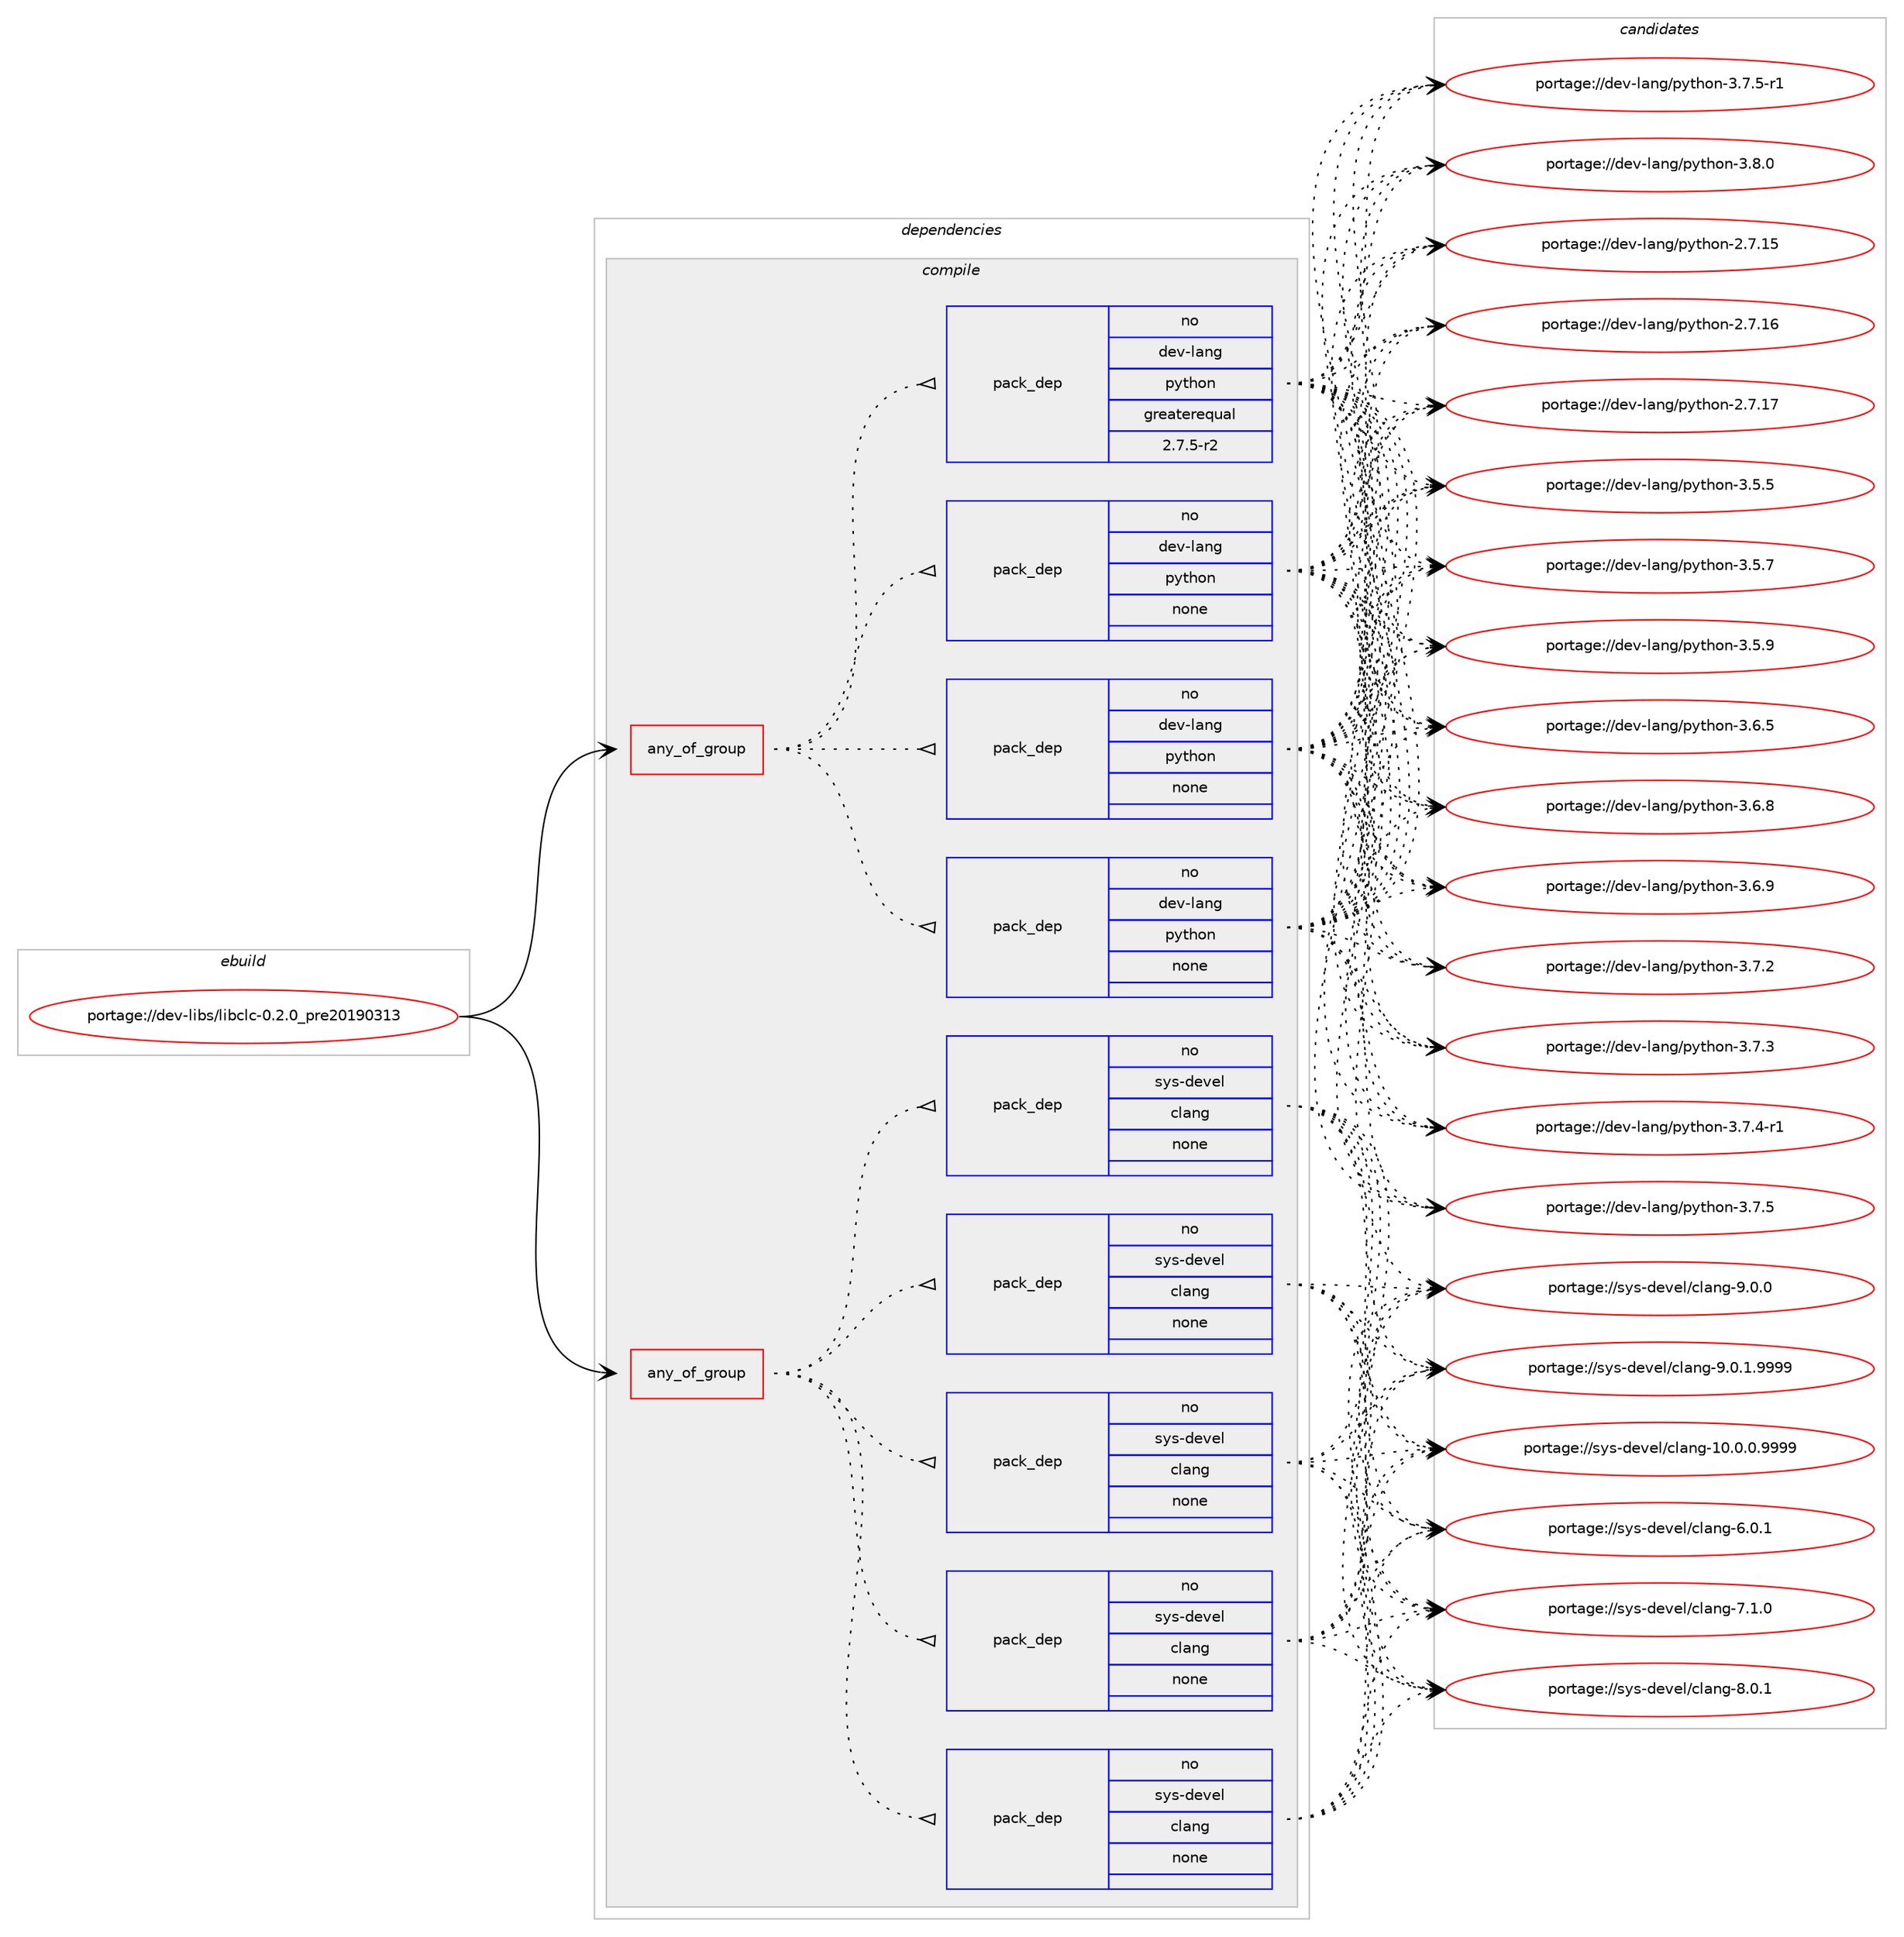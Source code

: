 digraph prolog {

# *************
# Graph options
# *************

newrank=true;
concentrate=true;
compound=true;
graph [rankdir=LR,fontname=Helvetica,fontsize=10,ranksep=1.5];#, ranksep=2.5, nodesep=0.2];
edge  [arrowhead=vee];
node  [fontname=Helvetica,fontsize=10];

# **********
# The ebuild
# **********

subgraph cluster_leftcol {
color=gray;
rank=same;
label=<<i>ebuild</i>>;
id [label="portage://dev-libs/libclc-0.2.0_pre20190313", color=red, width=4, href="../dev-libs/libclc-0.2.0_pre20190313.svg"];
}

# ****************
# The dependencies
# ****************

subgraph cluster_midcol {
color=gray;
label=<<i>dependencies</i>>;
subgraph cluster_compile {
fillcolor="#eeeeee";
style=filled;
label=<<i>compile</i>>;
subgraph any2916 {
dependency100092 [label=<<TABLE BORDER="0" CELLBORDER="1" CELLSPACING="0" CELLPADDING="4"><TR><TD CELLPADDING="10">any_of_group</TD></TR></TABLE>>, shape=none, color=red];subgraph pack76200 {
dependency100093 [label=<<TABLE BORDER="0" CELLBORDER="1" CELLSPACING="0" CELLPADDING="4" WIDTH="220"><TR><TD ROWSPAN="6" CELLPADDING="30">pack_dep</TD></TR><TR><TD WIDTH="110">no</TD></TR><TR><TD>dev-lang</TD></TR><TR><TD>python</TD></TR><TR><TD>none</TD></TR><TR><TD></TD></TR></TABLE>>, shape=none, color=blue];
}
dependency100092:e -> dependency100093:w [weight=20,style="dotted",arrowhead="oinv"];
subgraph pack76201 {
dependency100094 [label=<<TABLE BORDER="0" CELLBORDER="1" CELLSPACING="0" CELLPADDING="4" WIDTH="220"><TR><TD ROWSPAN="6" CELLPADDING="30">pack_dep</TD></TR><TR><TD WIDTH="110">no</TD></TR><TR><TD>dev-lang</TD></TR><TR><TD>python</TD></TR><TR><TD>none</TD></TR><TR><TD></TD></TR></TABLE>>, shape=none, color=blue];
}
dependency100092:e -> dependency100094:w [weight=20,style="dotted",arrowhead="oinv"];
subgraph pack76202 {
dependency100095 [label=<<TABLE BORDER="0" CELLBORDER="1" CELLSPACING="0" CELLPADDING="4" WIDTH="220"><TR><TD ROWSPAN="6" CELLPADDING="30">pack_dep</TD></TR><TR><TD WIDTH="110">no</TD></TR><TR><TD>dev-lang</TD></TR><TR><TD>python</TD></TR><TR><TD>none</TD></TR><TR><TD></TD></TR></TABLE>>, shape=none, color=blue];
}
dependency100092:e -> dependency100095:w [weight=20,style="dotted",arrowhead="oinv"];
subgraph pack76203 {
dependency100096 [label=<<TABLE BORDER="0" CELLBORDER="1" CELLSPACING="0" CELLPADDING="4" WIDTH="220"><TR><TD ROWSPAN="6" CELLPADDING="30">pack_dep</TD></TR><TR><TD WIDTH="110">no</TD></TR><TR><TD>dev-lang</TD></TR><TR><TD>python</TD></TR><TR><TD>greaterequal</TD></TR><TR><TD>2.7.5-r2</TD></TR></TABLE>>, shape=none, color=blue];
}
dependency100092:e -> dependency100096:w [weight=20,style="dotted",arrowhead="oinv"];
}
id:e -> dependency100092:w [weight=20,style="solid",arrowhead="vee"];
subgraph any2917 {
dependency100097 [label=<<TABLE BORDER="0" CELLBORDER="1" CELLSPACING="0" CELLPADDING="4"><TR><TD CELLPADDING="10">any_of_group</TD></TR></TABLE>>, shape=none, color=red];subgraph pack76204 {
dependency100098 [label=<<TABLE BORDER="0" CELLBORDER="1" CELLSPACING="0" CELLPADDING="4" WIDTH="220"><TR><TD ROWSPAN="6" CELLPADDING="30">pack_dep</TD></TR><TR><TD WIDTH="110">no</TD></TR><TR><TD>sys-devel</TD></TR><TR><TD>clang</TD></TR><TR><TD>none</TD></TR><TR><TD></TD></TR></TABLE>>, shape=none, color=blue];
}
dependency100097:e -> dependency100098:w [weight=20,style="dotted",arrowhead="oinv"];
subgraph pack76205 {
dependency100099 [label=<<TABLE BORDER="0" CELLBORDER="1" CELLSPACING="0" CELLPADDING="4" WIDTH="220"><TR><TD ROWSPAN="6" CELLPADDING="30">pack_dep</TD></TR><TR><TD WIDTH="110">no</TD></TR><TR><TD>sys-devel</TD></TR><TR><TD>clang</TD></TR><TR><TD>none</TD></TR><TR><TD></TD></TR></TABLE>>, shape=none, color=blue];
}
dependency100097:e -> dependency100099:w [weight=20,style="dotted",arrowhead="oinv"];
subgraph pack76206 {
dependency100100 [label=<<TABLE BORDER="0" CELLBORDER="1" CELLSPACING="0" CELLPADDING="4" WIDTH="220"><TR><TD ROWSPAN="6" CELLPADDING="30">pack_dep</TD></TR><TR><TD WIDTH="110">no</TD></TR><TR><TD>sys-devel</TD></TR><TR><TD>clang</TD></TR><TR><TD>none</TD></TR><TR><TD></TD></TR></TABLE>>, shape=none, color=blue];
}
dependency100097:e -> dependency100100:w [weight=20,style="dotted",arrowhead="oinv"];
subgraph pack76207 {
dependency100101 [label=<<TABLE BORDER="0" CELLBORDER="1" CELLSPACING="0" CELLPADDING="4" WIDTH="220"><TR><TD ROWSPAN="6" CELLPADDING="30">pack_dep</TD></TR><TR><TD WIDTH="110">no</TD></TR><TR><TD>sys-devel</TD></TR><TR><TD>clang</TD></TR><TR><TD>none</TD></TR><TR><TD></TD></TR></TABLE>>, shape=none, color=blue];
}
dependency100097:e -> dependency100101:w [weight=20,style="dotted",arrowhead="oinv"];
subgraph pack76208 {
dependency100102 [label=<<TABLE BORDER="0" CELLBORDER="1" CELLSPACING="0" CELLPADDING="4" WIDTH="220"><TR><TD ROWSPAN="6" CELLPADDING="30">pack_dep</TD></TR><TR><TD WIDTH="110">no</TD></TR><TR><TD>sys-devel</TD></TR><TR><TD>clang</TD></TR><TR><TD>none</TD></TR><TR><TD></TD></TR></TABLE>>, shape=none, color=blue];
}
dependency100097:e -> dependency100102:w [weight=20,style="dotted",arrowhead="oinv"];
}
id:e -> dependency100097:w [weight=20,style="solid",arrowhead="vee"];
}
subgraph cluster_compileandrun {
fillcolor="#eeeeee";
style=filled;
label=<<i>compile and run</i>>;
}
subgraph cluster_run {
fillcolor="#eeeeee";
style=filled;
label=<<i>run</i>>;
}
}

# **************
# The candidates
# **************

subgraph cluster_choices {
rank=same;
color=gray;
label=<<i>candidates</i>>;

subgraph choice76200 {
color=black;
nodesep=1;
choiceportage10010111845108971101034711212111610411111045504655464953 [label="portage://dev-lang/python-2.7.15", color=red, width=4,href="../dev-lang/python-2.7.15.svg"];
choiceportage10010111845108971101034711212111610411111045504655464954 [label="portage://dev-lang/python-2.7.16", color=red, width=4,href="../dev-lang/python-2.7.16.svg"];
choiceportage10010111845108971101034711212111610411111045504655464955 [label="portage://dev-lang/python-2.7.17", color=red, width=4,href="../dev-lang/python-2.7.17.svg"];
choiceportage100101118451089711010347112121116104111110455146534653 [label="portage://dev-lang/python-3.5.5", color=red, width=4,href="../dev-lang/python-3.5.5.svg"];
choiceportage100101118451089711010347112121116104111110455146534655 [label="portage://dev-lang/python-3.5.7", color=red, width=4,href="../dev-lang/python-3.5.7.svg"];
choiceportage100101118451089711010347112121116104111110455146534657 [label="portage://dev-lang/python-3.5.9", color=red, width=4,href="../dev-lang/python-3.5.9.svg"];
choiceportage100101118451089711010347112121116104111110455146544653 [label="portage://dev-lang/python-3.6.5", color=red, width=4,href="../dev-lang/python-3.6.5.svg"];
choiceportage100101118451089711010347112121116104111110455146544656 [label="portage://dev-lang/python-3.6.8", color=red, width=4,href="../dev-lang/python-3.6.8.svg"];
choiceportage100101118451089711010347112121116104111110455146544657 [label="portage://dev-lang/python-3.6.9", color=red, width=4,href="../dev-lang/python-3.6.9.svg"];
choiceportage100101118451089711010347112121116104111110455146554650 [label="portage://dev-lang/python-3.7.2", color=red, width=4,href="../dev-lang/python-3.7.2.svg"];
choiceportage100101118451089711010347112121116104111110455146554651 [label="portage://dev-lang/python-3.7.3", color=red, width=4,href="../dev-lang/python-3.7.3.svg"];
choiceportage1001011184510897110103471121211161041111104551465546524511449 [label="portage://dev-lang/python-3.7.4-r1", color=red, width=4,href="../dev-lang/python-3.7.4-r1.svg"];
choiceportage100101118451089711010347112121116104111110455146554653 [label="portage://dev-lang/python-3.7.5", color=red, width=4,href="../dev-lang/python-3.7.5.svg"];
choiceportage1001011184510897110103471121211161041111104551465546534511449 [label="portage://dev-lang/python-3.7.5-r1", color=red, width=4,href="../dev-lang/python-3.7.5-r1.svg"];
choiceportage100101118451089711010347112121116104111110455146564648 [label="portage://dev-lang/python-3.8.0", color=red, width=4,href="../dev-lang/python-3.8.0.svg"];
dependency100093:e -> choiceportage10010111845108971101034711212111610411111045504655464953:w [style=dotted,weight="100"];
dependency100093:e -> choiceportage10010111845108971101034711212111610411111045504655464954:w [style=dotted,weight="100"];
dependency100093:e -> choiceportage10010111845108971101034711212111610411111045504655464955:w [style=dotted,weight="100"];
dependency100093:e -> choiceportage100101118451089711010347112121116104111110455146534653:w [style=dotted,weight="100"];
dependency100093:e -> choiceportage100101118451089711010347112121116104111110455146534655:w [style=dotted,weight="100"];
dependency100093:e -> choiceportage100101118451089711010347112121116104111110455146534657:w [style=dotted,weight="100"];
dependency100093:e -> choiceportage100101118451089711010347112121116104111110455146544653:w [style=dotted,weight="100"];
dependency100093:e -> choiceportage100101118451089711010347112121116104111110455146544656:w [style=dotted,weight="100"];
dependency100093:e -> choiceportage100101118451089711010347112121116104111110455146544657:w [style=dotted,weight="100"];
dependency100093:e -> choiceportage100101118451089711010347112121116104111110455146554650:w [style=dotted,weight="100"];
dependency100093:e -> choiceportage100101118451089711010347112121116104111110455146554651:w [style=dotted,weight="100"];
dependency100093:e -> choiceportage1001011184510897110103471121211161041111104551465546524511449:w [style=dotted,weight="100"];
dependency100093:e -> choiceportage100101118451089711010347112121116104111110455146554653:w [style=dotted,weight="100"];
dependency100093:e -> choiceportage1001011184510897110103471121211161041111104551465546534511449:w [style=dotted,weight="100"];
dependency100093:e -> choiceportage100101118451089711010347112121116104111110455146564648:w [style=dotted,weight="100"];
}
subgraph choice76201 {
color=black;
nodesep=1;
choiceportage10010111845108971101034711212111610411111045504655464953 [label="portage://dev-lang/python-2.7.15", color=red, width=4,href="../dev-lang/python-2.7.15.svg"];
choiceportage10010111845108971101034711212111610411111045504655464954 [label="portage://dev-lang/python-2.7.16", color=red, width=4,href="../dev-lang/python-2.7.16.svg"];
choiceportage10010111845108971101034711212111610411111045504655464955 [label="portage://dev-lang/python-2.7.17", color=red, width=4,href="../dev-lang/python-2.7.17.svg"];
choiceportage100101118451089711010347112121116104111110455146534653 [label="portage://dev-lang/python-3.5.5", color=red, width=4,href="../dev-lang/python-3.5.5.svg"];
choiceportage100101118451089711010347112121116104111110455146534655 [label="portage://dev-lang/python-3.5.7", color=red, width=4,href="../dev-lang/python-3.5.7.svg"];
choiceportage100101118451089711010347112121116104111110455146534657 [label="portage://dev-lang/python-3.5.9", color=red, width=4,href="../dev-lang/python-3.5.9.svg"];
choiceportage100101118451089711010347112121116104111110455146544653 [label="portage://dev-lang/python-3.6.5", color=red, width=4,href="../dev-lang/python-3.6.5.svg"];
choiceportage100101118451089711010347112121116104111110455146544656 [label="portage://dev-lang/python-3.6.8", color=red, width=4,href="../dev-lang/python-3.6.8.svg"];
choiceportage100101118451089711010347112121116104111110455146544657 [label="portage://dev-lang/python-3.6.9", color=red, width=4,href="../dev-lang/python-3.6.9.svg"];
choiceportage100101118451089711010347112121116104111110455146554650 [label="portage://dev-lang/python-3.7.2", color=red, width=4,href="../dev-lang/python-3.7.2.svg"];
choiceportage100101118451089711010347112121116104111110455146554651 [label="portage://dev-lang/python-3.7.3", color=red, width=4,href="../dev-lang/python-3.7.3.svg"];
choiceportage1001011184510897110103471121211161041111104551465546524511449 [label="portage://dev-lang/python-3.7.4-r1", color=red, width=4,href="../dev-lang/python-3.7.4-r1.svg"];
choiceportage100101118451089711010347112121116104111110455146554653 [label="portage://dev-lang/python-3.7.5", color=red, width=4,href="../dev-lang/python-3.7.5.svg"];
choiceportage1001011184510897110103471121211161041111104551465546534511449 [label="portage://dev-lang/python-3.7.5-r1", color=red, width=4,href="../dev-lang/python-3.7.5-r1.svg"];
choiceportage100101118451089711010347112121116104111110455146564648 [label="portage://dev-lang/python-3.8.0", color=red, width=4,href="../dev-lang/python-3.8.0.svg"];
dependency100094:e -> choiceportage10010111845108971101034711212111610411111045504655464953:w [style=dotted,weight="100"];
dependency100094:e -> choiceportage10010111845108971101034711212111610411111045504655464954:w [style=dotted,weight="100"];
dependency100094:e -> choiceportage10010111845108971101034711212111610411111045504655464955:w [style=dotted,weight="100"];
dependency100094:e -> choiceportage100101118451089711010347112121116104111110455146534653:w [style=dotted,weight="100"];
dependency100094:e -> choiceportage100101118451089711010347112121116104111110455146534655:w [style=dotted,weight="100"];
dependency100094:e -> choiceportage100101118451089711010347112121116104111110455146534657:w [style=dotted,weight="100"];
dependency100094:e -> choiceportage100101118451089711010347112121116104111110455146544653:w [style=dotted,weight="100"];
dependency100094:e -> choiceportage100101118451089711010347112121116104111110455146544656:w [style=dotted,weight="100"];
dependency100094:e -> choiceportage100101118451089711010347112121116104111110455146544657:w [style=dotted,weight="100"];
dependency100094:e -> choiceportage100101118451089711010347112121116104111110455146554650:w [style=dotted,weight="100"];
dependency100094:e -> choiceportage100101118451089711010347112121116104111110455146554651:w [style=dotted,weight="100"];
dependency100094:e -> choiceportage1001011184510897110103471121211161041111104551465546524511449:w [style=dotted,weight="100"];
dependency100094:e -> choiceportage100101118451089711010347112121116104111110455146554653:w [style=dotted,weight="100"];
dependency100094:e -> choiceportage1001011184510897110103471121211161041111104551465546534511449:w [style=dotted,weight="100"];
dependency100094:e -> choiceportage100101118451089711010347112121116104111110455146564648:w [style=dotted,weight="100"];
}
subgraph choice76202 {
color=black;
nodesep=1;
choiceportage10010111845108971101034711212111610411111045504655464953 [label="portage://dev-lang/python-2.7.15", color=red, width=4,href="../dev-lang/python-2.7.15.svg"];
choiceportage10010111845108971101034711212111610411111045504655464954 [label="portage://dev-lang/python-2.7.16", color=red, width=4,href="../dev-lang/python-2.7.16.svg"];
choiceportage10010111845108971101034711212111610411111045504655464955 [label="portage://dev-lang/python-2.7.17", color=red, width=4,href="../dev-lang/python-2.7.17.svg"];
choiceportage100101118451089711010347112121116104111110455146534653 [label="portage://dev-lang/python-3.5.5", color=red, width=4,href="../dev-lang/python-3.5.5.svg"];
choiceportage100101118451089711010347112121116104111110455146534655 [label="portage://dev-lang/python-3.5.7", color=red, width=4,href="../dev-lang/python-3.5.7.svg"];
choiceportage100101118451089711010347112121116104111110455146534657 [label="portage://dev-lang/python-3.5.9", color=red, width=4,href="../dev-lang/python-3.5.9.svg"];
choiceportage100101118451089711010347112121116104111110455146544653 [label="portage://dev-lang/python-3.6.5", color=red, width=4,href="../dev-lang/python-3.6.5.svg"];
choiceportage100101118451089711010347112121116104111110455146544656 [label="portage://dev-lang/python-3.6.8", color=red, width=4,href="../dev-lang/python-3.6.8.svg"];
choiceportage100101118451089711010347112121116104111110455146544657 [label="portage://dev-lang/python-3.6.9", color=red, width=4,href="../dev-lang/python-3.6.9.svg"];
choiceportage100101118451089711010347112121116104111110455146554650 [label="portage://dev-lang/python-3.7.2", color=red, width=4,href="../dev-lang/python-3.7.2.svg"];
choiceportage100101118451089711010347112121116104111110455146554651 [label="portage://dev-lang/python-3.7.3", color=red, width=4,href="../dev-lang/python-3.7.3.svg"];
choiceportage1001011184510897110103471121211161041111104551465546524511449 [label="portage://dev-lang/python-3.7.4-r1", color=red, width=4,href="../dev-lang/python-3.7.4-r1.svg"];
choiceportage100101118451089711010347112121116104111110455146554653 [label="portage://dev-lang/python-3.7.5", color=red, width=4,href="../dev-lang/python-3.7.5.svg"];
choiceportage1001011184510897110103471121211161041111104551465546534511449 [label="portage://dev-lang/python-3.7.5-r1", color=red, width=4,href="../dev-lang/python-3.7.5-r1.svg"];
choiceportage100101118451089711010347112121116104111110455146564648 [label="portage://dev-lang/python-3.8.0", color=red, width=4,href="../dev-lang/python-3.8.0.svg"];
dependency100095:e -> choiceportage10010111845108971101034711212111610411111045504655464953:w [style=dotted,weight="100"];
dependency100095:e -> choiceportage10010111845108971101034711212111610411111045504655464954:w [style=dotted,weight="100"];
dependency100095:e -> choiceportage10010111845108971101034711212111610411111045504655464955:w [style=dotted,weight="100"];
dependency100095:e -> choiceportage100101118451089711010347112121116104111110455146534653:w [style=dotted,weight="100"];
dependency100095:e -> choiceportage100101118451089711010347112121116104111110455146534655:w [style=dotted,weight="100"];
dependency100095:e -> choiceportage100101118451089711010347112121116104111110455146534657:w [style=dotted,weight="100"];
dependency100095:e -> choiceportage100101118451089711010347112121116104111110455146544653:w [style=dotted,weight="100"];
dependency100095:e -> choiceportage100101118451089711010347112121116104111110455146544656:w [style=dotted,weight="100"];
dependency100095:e -> choiceportage100101118451089711010347112121116104111110455146544657:w [style=dotted,weight="100"];
dependency100095:e -> choiceportage100101118451089711010347112121116104111110455146554650:w [style=dotted,weight="100"];
dependency100095:e -> choiceportage100101118451089711010347112121116104111110455146554651:w [style=dotted,weight="100"];
dependency100095:e -> choiceportage1001011184510897110103471121211161041111104551465546524511449:w [style=dotted,weight="100"];
dependency100095:e -> choiceportage100101118451089711010347112121116104111110455146554653:w [style=dotted,weight="100"];
dependency100095:e -> choiceportage1001011184510897110103471121211161041111104551465546534511449:w [style=dotted,weight="100"];
dependency100095:e -> choiceportage100101118451089711010347112121116104111110455146564648:w [style=dotted,weight="100"];
}
subgraph choice76203 {
color=black;
nodesep=1;
choiceportage10010111845108971101034711212111610411111045504655464953 [label="portage://dev-lang/python-2.7.15", color=red, width=4,href="../dev-lang/python-2.7.15.svg"];
choiceportage10010111845108971101034711212111610411111045504655464954 [label="portage://dev-lang/python-2.7.16", color=red, width=4,href="../dev-lang/python-2.7.16.svg"];
choiceportage10010111845108971101034711212111610411111045504655464955 [label="portage://dev-lang/python-2.7.17", color=red, width=4,href="../dev-lang/python-2.7.17.svg"];
choiceportage100101118451089711010347112121116104111110455146534653 [label="portage://dev-lang/python-3.5.5", color=red, width=4,href="../dev-lang/python-3.5.5.svg"];
choiceportage100101118451089711010347112121116104111110455146534655 [label="portage://dev-lang/python-3.5.7", color=red, width=4,href="../dev-lang/python-3.5.7.svg"];
choiceportage100101118451089711010347112121116104111110455146534657 [label="portage://dev-lang/python-3.5.9", color=red, width=4,href="../dev-lang/python-3.5.9.svg"];
choiceportage100101118451089711010347112121116104111110455146544653 [label="portage://dev-lang/python-3.6.5", color=red, width=4,href="../dev-lang/python-3.6.5.svg"];
choiceportage100101118451089711010347112121116104111110455146544656 [label="portage://dev-lang/python-3.6.8", color=red, width=4,href="../dev-lang/python-3.6.8.svg"];
choiceportage100101118451089711010347112121116104111110455146544657 [label="portage://dev-lang/python-3.6.9", color=red, width=4,href="../dev-lang/python-3.6.9.svg"];
choiceportage100101118451089711010347112121116104111110455146554650 [label="portage://dev-lang/python-3.7.2", color=red, width=4,href="../dev-lang/python-3.7.2.svg"];
choiceportage100101118451089711010347112121116104111110455146554651 [label="portage://dev-lang/python-3.7.3", color=red, width=4,href="../dev-lang/python-3.7.3.svg"];
choiceportage1001011184510897110103471121211161041111104551465546524511449 [label="portage://dev-lang/python-3.7.4-r1", color=red, width=4,href="../dev-lang/python-3.7.4-r1.svg"];
choiceportage100101118451089711010347112121116104111110455146554653 [label="portage://dev-lang/python-3.7.5", color=red, width=4,href="../dev-lang/python-3.7.5.svg"];
choiceportage1001011184510897110103471121211161041111104551465546534511449 [label="portage://dev-lang/python-3.7.5-r1", color=red, width=4,href="../dev-lang/python-3.7.5-r1.svg"];
choiceportage100101118451089711010347112121116104111110455146564648 [label="portage://dev-lang/python-3.8.0", color=red, width=4,href="../dev-lang/python-3.8.0.svg"];
dependency100096:e -> choiceportage10010111845108971101034711212111610411111045504655464953:w [style=dotted,weight="100"];
dependency100096:e -> choiceportage10010111845108971101034711212111610411111045504655464954:w [style=dotted,weight="100"];
dependency100096:e -> choiceportage10010111845108971101034711212111610411111045504655464955:w [style=dotted,weight="100"];
dependency100096:e -> choiceportage100101118451089711010347112121116104111110455146534653:w [style=dotted,weight="100"];
dependency100096:e -> choiceportage100101118451089711010347112121116104111110455146534655:w [style=dotted,weight="100"];
dependency100096:e -> choiceportage100101118451089711010347112121116104111110455146534657:w [style=dotted,weight="100"];
dependency100096:e -> choiceportage100101118451089711010347112121116104111110455146544653:w [style=dotted,weight="100"];
dependency100096:e -> choiceportage100101118451089711010347112121116104111110455146544656:w [style=dotted,weight="100"];
dependency100096:e -> choiceportage100101118451089711010347112121116104111110455146544657:w [style=dotted,weight="100"];
dependency100096:e -> choiceportage100101118451089711010347112121116104111110455146554650:w [style=dotted,weight="100"];
dependency100096:e -> choiceportage100101118451089711010347112121116104111110455146554651:w [style=dotted,weight="100"];
dependency100096:e -> choiceportage1001011184510897110103471121211161041111104551465546524511449:w [style=dotted,weight="100"];
dependency100096:e -> choiceportage100101118451089711010347112121116104111110455146554653:w [style=dotted,weight="100"];
dependency100096:e -> choiceportage1001011184510897110103471121211161041111104551465546534511449:w [style=dotted,weight="100"];
dependency100096:e -> choiceportage100101118451089711010347112121116104111110455146564648:w [style=dotted,weight="100"];
}
subgraph choice76204 {
color=black;
nodesep=1;
choiceportage11512111545100101118101108479910897110103454948464846484657575757 [label="portage://sys-devel/clang-10.0.0.9999", color=red, width=4,href="../sys-devel/clang-10.0.0.9999.svg"];
choiceportage11512111545100101118101108479910897110103455446484649 [label="portage://sys-devel/clang-6.0.1", color=red, width=4,href="../sys-devel/clang-6.0.1.svg"];
choiceportage11512111545100101118101108479910897110103455546494648 [label="portage://sys-devel/clang-7.1.0", color=red, width=4,href="../sys-devel/clang-7.1.0.svg"];
choiceportage11512111545100101118101108479910897110103455646484649 [label="portage://sys-devel/clang-8.0.1", color=red, width=4,href="../sys-devel/clang-8.0.1.svg"];
choiceportage11512111545100101118101108479910897110103455746484648 [label="portage://sys-devel/clang-9.0.0", color=red, width=4,href="../sys-devel/clang-9.0.0.svg"];
choiceportage115121115451001011181011084799108971101034557464846494657575757 [label="portage://sys-devel/clang-9.0.1.9999", color=red, width=4,href="../sys-devel/clang-9.0.1.9999.svg"];
dependency100098:e -> choiceportage11512111545100101118101108479910897110103454948464846484657575757:w [style=dotted,weight="100"];
dependency100098:e -> choiceportage11512111545100101118101108479910897110103455446484649:w [style=dotted,weight="100"];
dependency100098:e -> choiceportage11512111545100101118101108479910897110103455546494648:w [style=dotted,weight="100"];
dependency100098:e -> choiceportage11512111545100101118101108479910897110103455646484649:w [style=dotted,weight="100"];
dependency100098:e -> choiceportage11512111545100101118101108479910897110103455746484648:w [style=dotted,weight="100"];
dependency100098:e -> choiceportage115121115451001011181011084799108971101034557464846494657575757:w [style=dotted,weight="100"];
}
subgraph choice76205 {
color=black;
nodesep=1;
choiceportage11512111545100101118101108479910897110103454948464846484657575757 [label="portage://sys-devel/clang-10.0.0.9999", color=red, width=4,href="../sys-devel/clang-10.0.0.9999.svg"];
choiceportage11512111545100101118101108479910897110103455446484649 [label="portage://sys-devel/clang-6.0.1", color=red, width=4,href="../sys-devel/clang-6.0.1.svg"];
choiceportage11512111545100101118101108479910897110103455546494648 [label="portage://sys-devel/clang-7.1.0", color=red, width=4,href="../sys-devel/clang-7.1.0.svg"];
choiceportage11512111545100101118101108479910897110103455646484649 [label="portage://sys-devel/clang-8.0.1", color=red, width=4,href="../sys-devel/clang-8.0.1.svg"];
choiceportage11512111545100101118101108479910897110103455746484648 [label="portage://sys-devel/clang-9.0.0", color=red, width=4,href="../sys-devel/clang-9.0.0.svg"];
choiceportage115121115451001011181011084799108971101034557464846494657575757 [label="portage://sys-devel/clang-9.0.1.9999", color=red, width=4,href="../sys-devel/clang-9.0.1.9999.svg"];
dependency100099:e -> choiceportage11512111545100101118101108479910897110103454948464846484657575757:w [style=dotted,weight="100"];
dependency100099:e -> choiceportage11512111545100101118101108479910897110103455446484649:w [style=dotted,weight="100"];
dependency100099:e -> choiceportage11512111545100101118101108479910897110103455546494648:w [style=dotted,weight="100"];
dependency100099:e -> choiceportage11512111545100101118101108479910897110103455646484649:w [style=dotted,weight="100"];
dependency100099:e -> choiceportage11512111545100101118101108479910897110103455746484648:w [style=dotted,weight="100"];
dependency100099:e -> choiceportage115121115451001011181011084799108971101034557464846494657575757:w [style=dotted,weight="100"];
}
subgraph choice76206 {
color=black;
nodesep=1;
choiceportage11512111545100101118101108479910897110103454948464846484657575757 [label="portage://sys-devel/clang-10.0.0.9999", color=red, width=4,href="../sys-devel/clang-10.0.0.9999.svg"];
choiceportage11512111545100101118101108479910897110103455446484649 [label="portage://sys-devel/clang-6.0.1", color=red, width=4,href="../sys-devel/clang-6.0.1.svg"];
choiceportage11512111545100101118101108479910897110103455546494648 [label="portage://sys-devel/clang-7.1.0", color=red, width=4,href="../sys-devel/clang-7.1.0.svg"];
choiceportage11512111545100101118101108479910897110103455646484649 [label="portage://sys-devel/clang-8.0.1", color=red, width=4,href="../sys-devel/clang-8.0.1.svg"];
choiceportage11512111545100101118101108479910897110103455746484648 [label="portage://sys-devel/clang-9.0.0", color=red, width=4,href="../sys-devel/clang-9.0.0.svg"];
choiceportage115121115451001011181011084799108971101034557464846494657575757 [label="portage://sys-devel/clang-9.0.1.9999", color=red, width=4,href="../sys-devel/clang-9.0.1.9999.svg"];
dependency100100:e -> choiceportage11512111545100101118101108479910897110103454948464846484657575757:w [style=dotted,weight="100"];
dependency100100:e -> choiceportage11512111545100101118101108479910897110103455446484649:w [style=dotted,weight="100"];
dependency100100:e -> choiceportage11512111545100101118101108479910897110103455546494648:w [style=dotted,weight="100"];
dependency100100:e -> choiceportage11512111545100101118101108479910897110103455646484649:w [style=dotted,weight="100"];
dependency100100:e -> choiceportage11512111545100101118101108479910897110103455746484648:w [style=dotted,weight="100"];
dependency100100:e -> choiceportage115121115451001011181011084799108971101034557464846494657575757:w [style=dotted,weight="100"];
}
subgraph choice76207 {
color=black;
nodesep=1;
choiceportage11512111545100101118101108479910897110103454948464846484657575757 [label="portage://sys-devel/clang-10.0.0.9999", color=red, width=4,href="../sys-devel/clang-10.0.0.9999.svg"];
choiceportage11512111545100101118101108479910897110103455446484649 [label="portage://sys-devel/clang-6.0.1", color=red, width=4,href="../sys-devel/clang-6.0.1.svg"];
choiceportage11512111545100101118101108479910897110103455546494648 [label="portage://sys-devel/clang-7.1.0", color=red, width=4,href="../sys-devel/clang-7.1.0.svg"];
choiceportage11512111545100101118101108479910897110103455646484649 [label="portage://sys-devel/clang-8.0.1", color=red, width=4,href="../sys-devel/clang-8.0.1.svg"];
choiceportage11512111545100101118101108479910897110103455746484648 [label="portage://sys-devel/clang-9.0.0", color=red, width=4,href="../sys-devel/clang-9.0.0.svg"];
choiceportage115121115451001011181011084799108971101034557464846494657575757 [label="portage://sys-devel/clang-9.0.1.9999", color=red, width=4,href="../sys-devel/clang-9.0.1.9999.svg"];
dependency100101:e -> choiceportage11512111545100101118101108479910897110103454948464846484657575757:w [style=dotted,weight="100"];
dependency100101:e -> choiceportage11512111545100101118101108479910897110103455446484649:w [style=dotted,weight="100"];
dependency100101:e -> choiceportage11512111545100101118101108479910897110103455546494648:w [style=dotted,weight="100"];
dependency100101:e -> choiceportage11512111545100101118101108479910897110103455646484649:w [style=dotted,weight="100"];
dependency100101:e -> choiceportage11512111545100101118101108479910897110103455746484648:w [style=dotted,weight="100"];
dependency100101:e -> choiceportage115121115451001011181011084799108971101034557464846494657575757:w [style=dotted,weight="100"];
}
subgraph choice76208 {
color=black;
nodesep=1;
choiceportage11512111545100101118101108479910897110103454948464846484657575757 [label="portage://sys-devel/clang-10.0.0.9999", color=red, width=4,href="../sys-devel/clang-10.0.0.9999.svg"];
choiceportage11512111545100101118101108479910897110103455446484649 [label="portage://sys-devel/clang-6.0.1", color=red, width=4,href="../sys-devel/clang-6.0.1.svg"];
choiceportage11512111545100101118101108479910897110103455546494648 [label="portage://sys-devel/clang-7.1.0", color=red, width=4,href="../sys-devel/clang-7.1.0.svg"];
choiceportage11512111545100101118101108479910897110103455646484649 [label="portage://sys-devel/clang-8.0.1", color=red, width=4,href="../sys-devel/clang-8.0.1.svg"];
choiceportage11512111545100101118101108479910897110103455746484648 [label="portage://sys-devel/clang-9.0.0", color=red, width=4,href="../sys-devel/clang-9.0.0.svg"];
choiceportage115121115451001011181011084799108971101034557464846494657575757 [label="portage://sys-devel/clang-9.0.1.9999", color=red, width=4,href="../sys-devel/clang-9.0.1.9999.svg"];
dependency100102:e -> choiceportage11512111545100101118101108479910897110103454948464846484657575757:w [style=dotted,weight="100"];
dependency100102:e -> choiceportage11512111545100101118101108479910897110103455446484649:w [style=dotted,weight="100"];
dependency100102:e -> choiceportage11512111545100101118101108479910897110103455546494648:w [style=dotted,weight="100"];
dependency100102:e -> choiceportage11512111545100101118101108479910897110103455646484649:w [style=dotted,weight="100"];
dependency100102:e -> choiceportage11512111545100101118101108479910897110103455746484648:w [style=dotted,weight="100"];
dependency100102:e -> choiceportage115121115451001011181011084799108971101034557464846494657575757:w [style=dotted,weight="100"];
}
}

}
